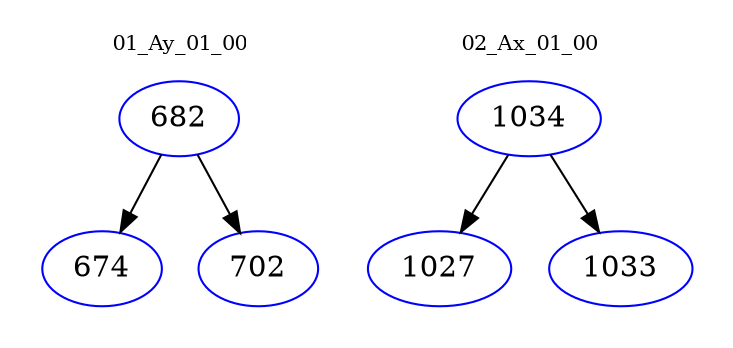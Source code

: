 digraph{
subgraph cluster_0 {
color = white
label = "01_Ay_01_00";
fontsize=10;
T0_682 [label="682", color="blue"]
T0_682 -> T0_674 [color="black"]
T0_674 [label="674", color="blue"]
T0_682 -> T0_702 [color="black"]
T0_702 [label="702", color="blue"]
}
subgraph cluster_1 {
color = white
label = "02_Ax_01_00";
fontsize=10;
T1_1034 [label="1034", color="blue"]
T1_1034 -> T1_1027 [color="black"]
T1_1027 [label="1027", color="blue"]
T1_1034 -> T1_1033 [color="black"]
T1_1033 [label="1033", color="blue"]
}
}
